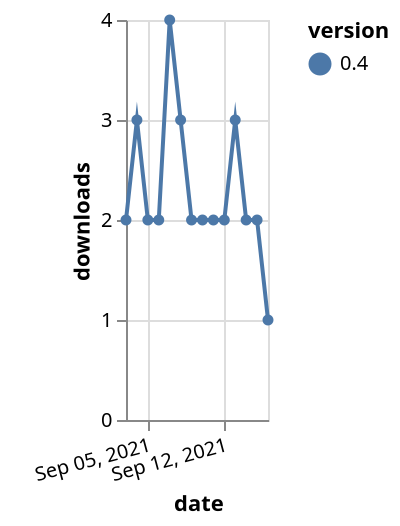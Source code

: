 {"$schema": "https://vega.github.io/schema/vega-lite/v5.json", "description": "A simple bar chart with embedded data.", "data": {"values": [{"date": "2021-09-03", "total": 2265, "delta": 2, "version": "0.4"}, {"date": "2021-09-04", "total": 2268, "delta": 3, "version": "0.4"}, {"date": "2021-09-05", "total": 2270, "delta": 2, "version": "0.4"}, {"date": "2021-09-06", "total": 2272, "delta": 2, "version": "0.4"}, {"date": "2021-09-07", "total": 2276, "delta": 4, "version": "0.4"}, {"date": "2021-09-08", "total": 2279, "delta": 3, "version": "0.4"}, {"date": "2021-09-09", "total": 2281, "delta": 2, "version": "0.4"}, {"date": "2021-09-10", "total": 2283, "delta": 2, "version": "0.4"}, {"date": "2021-09-11", "total": 2285, "delta": 2, "version": "0.4"}, {"date": "2021-09-12", "total": 2287, "delta": 2, "version": "0.4"}, {"date": "2021-09-13", "total": 2290, "delta": 3, "version": "0.4"}, {"date": "2021-09-14", "total": 2292, "delta": 2, "version": "0.4"}, {"date": "2021-09-15", "total": 2294, "delta": 2, "version": "0.4"}, {"date": "2021-09-16", "total": 2295, "delta": 1, "version": "0.4"}]}, "width": "container", "mark": {"type": "line", "point": {"filled": true}}, "encoding": {"x": {"field": "date", "type": "temporal", "timeUnit": "yearmonthdate", "title": "date", "axis": {"labelAngle": -15}}, "y": {"field": "delta", "type": "quantitative", "title": "downloads"}, "color": {"field": "version", "type": "nominal"}, "tooltip": {"field": "delta"}}}